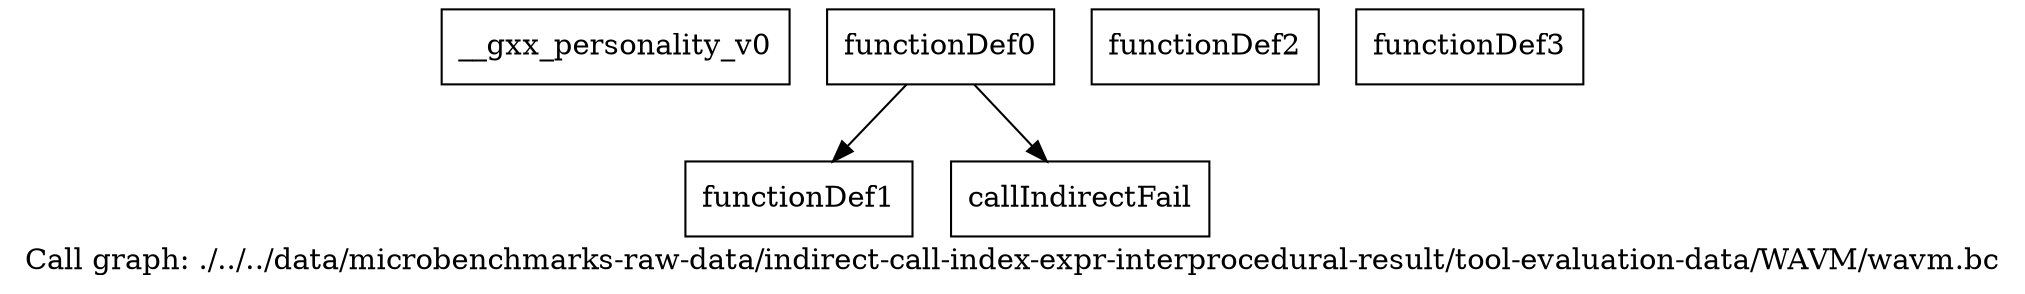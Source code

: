 digraph "Call graph: ./../../data/microbenchmarks-raw-data/indirect-call-index-expr-interprocedural-result/tool-evaluation-data/WAVM/wavm.bc" {
	label="Call graph: ./../../data/microbenchmarks-raw-data/indirect-call-index-expr-interprocedural-result/tool-evaluation-data/WAVM/wavm.bc";

	Node0x141de90 [shape=record,label="{__gxx_personality_v0}"];
	Node0x141df70 [shape=record,label="{functionDef0}"];
	Node0x141df70 -> Node0x141dff0;
	Node0x141df70 -> Node0x141e070;
	Node0x141dff0 [shape=record,label="{functionDef1}"];
	Node0x141e1a0 [shape=record,label="{functionDef2}"];
	Node0x141e220 [shape=record,label="{functionDef3}"];
	Node0x141e070 [shape=record,label="{callIndirectFail}"];
}
